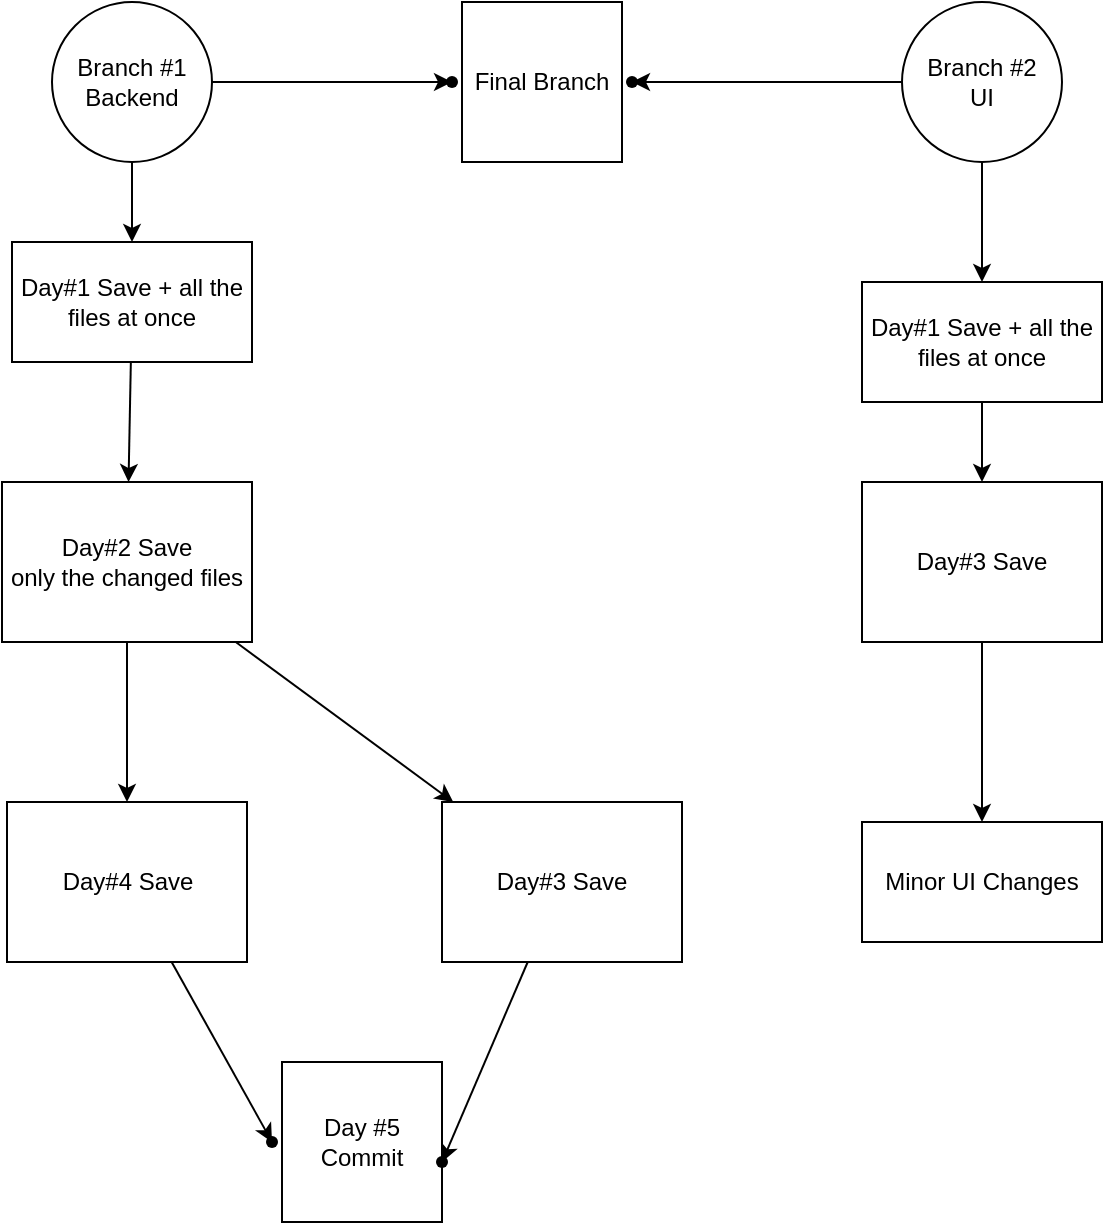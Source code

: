 <mxfile>
    <diagram id="Ez9cixC8r3lHtgsmn2k1" name="Page-1">
        <mxGraphModel dx="927" dy="662" grid="1" gridSize="10" guides="1" tooltips="1" connect="1" arrows="1" fold="1" page="1" pageScale="1" pageWidth="850" pageHeight="1100" math="0" shadow="0">
            <root>
                <mxCell id="0"/>
                <mxCell id="1" parent="0"/>
                <mxCell id="4" value="" style="edgeStyle=none;html=1;" edge="1" parent="1" source="2" target="3">
                    <mxGeometry relative="1" as="geometry"/>
                </mxCell>
                <mxCell id="2" value="Day#1 Save + all the files at once" style="rounded=0;whiteSpace=wrap;html=1;" vertex="1" parent="1">
                    <mxGeometry x="55" y="120" width="120" height="60" as="geometry"/>
                </mxCell>
                <mxCell id="6" value="" style="edgeStyle=none;html=1;" edge="1" parent="1" source="3" target="5">
                    <mxGeometry relative="1" as="geometry"/>
                </mxCell>
                <mxCell id="8" value="" style="edgeStyle=none;html=1;" edge="1" parent="1" source="3" target="7">
                    <mxGeometry relative="1" as="geometry"/>
                </mxCell>
                <mxCell id="3" value="Day#2 Save&lt;br&gt;only the changed files" style="whiteSpace=wrap;html=1;rounded=0;" vertex="1" parent="1">
                    <mxGeometry x="50" y="240" width="125" height="80" as="geometry"/>
                </mxCell>
                <mxCell id="30" value="" style="edgeStyle=none;html=1;" edge="1" parent="1" source="5" target="29">
                    <mxGeometry relative="1" as="geometry"/>
                </mxCell>
                <mxCell id="5" value="Day#3 Save" style="whiteSpace=wrap;html=1;rounded=0;" vertex="1" parent="1">
                    <mxGeometry x="270" y="400" width="120" height="80" as="geometry"/>
                </mxCell>
                <mxCell id="28" value="" style="edgeStyle=none;html=1;" edge="1" parent="1" source="7" target="27">
                    <mxGeometry relative="1" as="geometry"/>
                </mxCell>
                <mxCell id="7" value="Day#4 Save" style="whiteSpace=wrap;html=1;rounded=0;" vertex="1" parent="1">
                    <mxGeometry x="52.5" y="400" width="120" height="80" as="geometry"/>
                </mxCell>
                <mxCell id="11" style="edgeStyle=none;html=1;exitX=0.5;exitY=1;exitDx=0;exitDy=0;entryX=0.5;entryY=0;entryDx=0;entryDy=0;" edge="1" parent="1" source="9" target="2">
                    <mxGeometry relative="1" as="geometry"/>
                </mxCell>
                <mxCell id="36" value="" style="edgeStyle=none;html=1;" edge="1" parent="1" source="9" target="35">
                    <mxGeometry relative="1" as="geometry"/>
                </mxCell>
                <mxCell id="9" value="Branch #1&lt;br&gt;Backend" style="ellipse;whiteSpace=wrap;html=1;aspect=fixed;" vertex="1" parent="1">
                    <mxGeometry x="75" width="80" height="80" as="geometry"/>
                </mxCell>
                <mxCell id="23" value="" style="edgeStyle=none;html=1;" edge="1" parent="1" source="13" target="17">
                    <mxGeometry relative="1" as="geometry"/>
                </mxCell>
                <mxCell id="13" value="Day#1 Save + all the files at once" style="rounded=0;whiteSpace=wrap;html=1;" vertex="1" parent="1">
                    <mxGeometry x="480" y="140" width="120" height="60" as="geometry"/>
                </mxCell>
                <mxCell id="22" value="" style="edgeStyle=none;html=1;" edge="1" parent="1" source="17" target="21">
                    <mxGeometry relative="1" as="geometry"/>
                </mxCell>
                <mxCell id="17" value="Day#3 Save" style="whiteSpace=wrap;html=1;rounded=0;" vertex="1" parent="1">
                    <mxGeometry x="480" y="240" width="120" height="80" as="geometry"/>
                </mxCell>
                <mxCell id="20" value="" style="edgeStyle=none;html=1;" edge="1" parent="1" source="19" target="13">
                    <mxGeometry relative="1" as="geometry"/>
                </mxCell>
                <mxCell id="38" value="" style="edgeStyle=none;html=1;" edge="1" parent="1" source="19" target="37">
                    <mxGeometry relative="1" as="geometry"/>
                </mxCell>
                <mxCell id="19" value="Branch #2&lt;br&gt;UI" style="ellipse;whiteSpace=wrap;html=1;aspect=fixed;" vertex="1" parent="1">
                    <mxGeometry x="500" width="80" height="80" as="geometry"/>
                </mxCell>
                <mxCell id="21" value="Minor UI Changes" style="whiteSpace=wrap;html=1;rounded=0;" vertex="1" parent="1">
                    <mxGeometry x="480" y="410" width="120" height="60" as="geometry"/>
                </mxCell>
                <mxCell id="25" value="Day #5 Commit" style="whiteSpace=wrap;html=1;aspect=fixed;" vertex="1" parent="1">
                    <mxGeometry x="190" y="530" width="80" height="80" as="geometry"/>
                </mxCell>
                <mxCell id="27" value="" style="shape=waypoint;sketch=0;size=6;pointerEvents=1;points=[];fillColor=default;resizable=0;rotatable=0;perimeter=centerPerimeter;snapToPoint=1;rounded=0;" vertex="1" parent="1">
                    <mxGeometry x="175" y="560" width="20" height="20" as="geometry"/>
                </mxCell>
                <mxCell id="29" value="" style="shape=waypoint;sketch=0;size=6;pointerEvents=1;points=[];fillColor=default;resizable=0;rotatable=0;perimeter=centerPerimeter;snapToPoint=1;rounded=0;" vertex="1" parent="1">
                    <mxGeometry x="260" y="570" width="20" height="20" as="geometry"/>
                </mxCell>
                <mxCell id="33" value="Final Branch" style="whiteSpace=wrap;html=1;aspect=fixed;" vertex="1" parent="1">
                    <mxGeometry x="280" width="80" height="80" as="geometry"/>
                </mxCell>
                <mxCell id="35" value="" style="shape=waypoint;sketch=0;size=6;pointerEvents=1;points=[];fillColor=default;resizable=0;rotatable=0;perimeter=centerPerimeter;snapToPoint=1;" vertex="1" parent="1">
                    <mxGeometry x="265" y="30" width="20" height="20" as="geometry"/>
                </mxCell>
                <mxCell id="37" value="" style="shape=waypoint;sketch=0;size=6;pointerEvents=1;points=[];fillColor=default;resizable=0;rotatable=0;perimeter=centerPerimeter;snapToPoint=1;" vertex="1" parent="1">
                    <mxGeometry x="355" y="30" width="20" height="20" as="geometry"/>
                </mxCell>
            </root>
        </mxGraphModel>
    </diagram>
</mxfile>